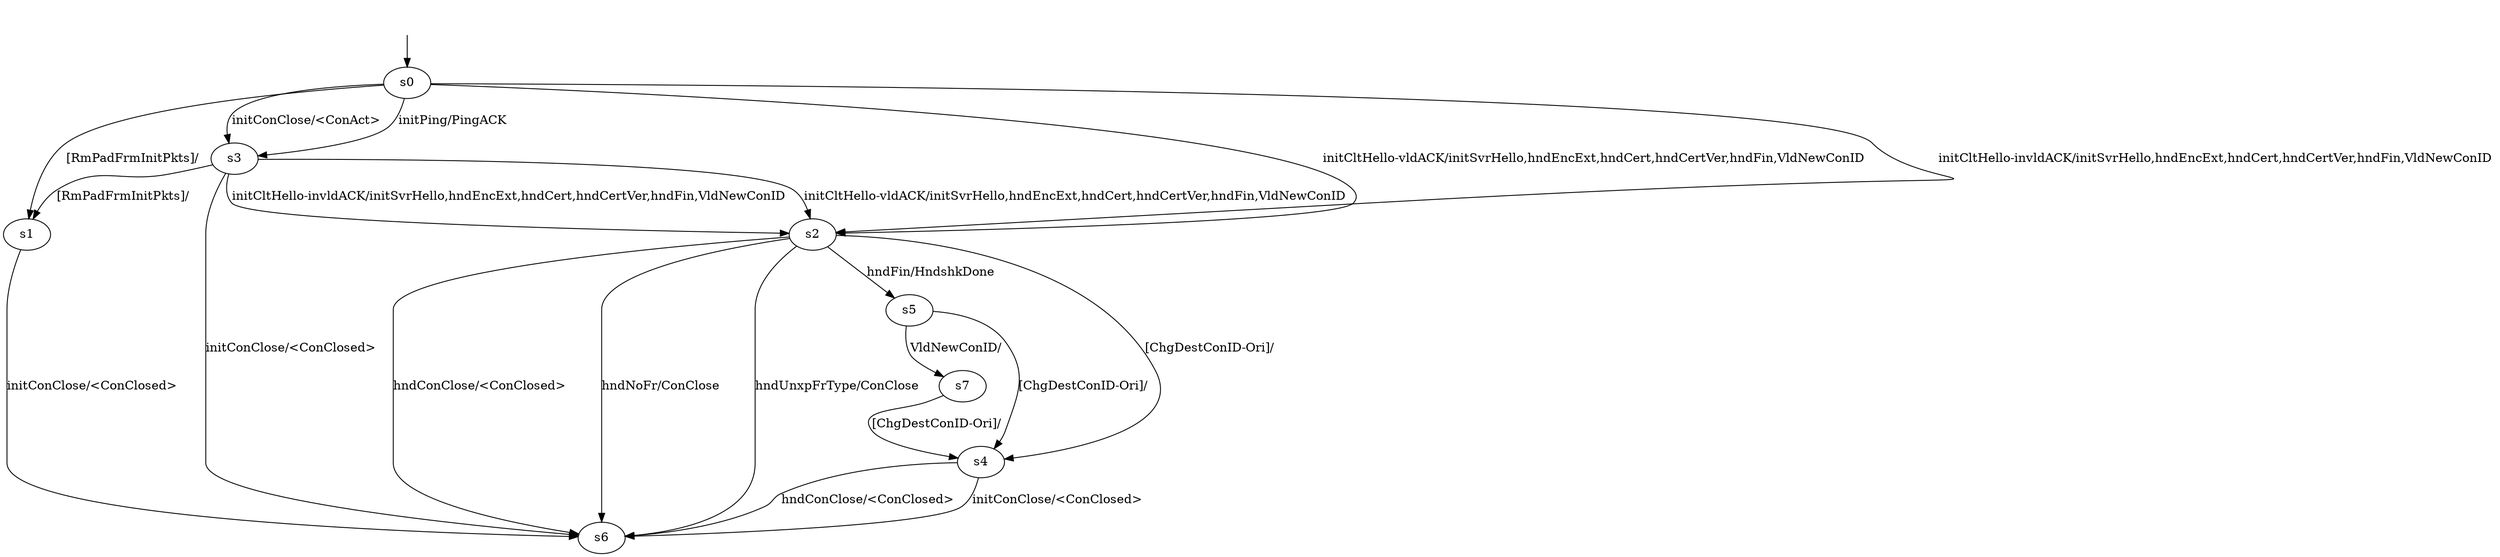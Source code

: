 digraph "../results/picoModels/pico-B-CS-0/learnedModel" {
s0 [label=s0];
s1 [label=s1];
s2 [label=s2];
s3 [label=s3];
s4 [label=s4];
s5 [label=s5];
s6 [label=s6];
s7 [label=s7];
s0 -> s3  [label="initPing/PingACK "];
s0 -> s3  [label="initConClose/<ConAct> "];
s0 -> s2  [label="initCltHello-vldACK/initSvrHello,hndEncExt,hndCert,hndCertVer,hndFin,VldNewConID "];
s0 -> s2  [label="initCltHello-invldACK/initSvrHello,hndEncExt,hndCert,hndCertVer,hndFin,VldNewConID "];
s0 -> s1  [label="[RmPadFrmInitPkts]/ "];
s1 -> s6  [label="initConClose/<ConClosed> "];
s2 -> s5  [label="hndFin/HndshkDone "];
s2 -> s6  [label="hndConClose/<ConClosed> "];
s2 -> s6  [label="hndNoFr/ConClose "];
s2 -> s6  [label="hndUnxpFrType/ConClose "];
s2 -> s4  [label="[ChgDestConID-Ori]/ "];
s3 -> s6  [label="initConClose/<ConClosed> "];
s3 -> s2  [label="initCltHello-vldACK/initSvrHello,hndEncExt,hndCert,hndCertVer,hndFin,VldNewConID "];
s3 -> s2  [label="initCltHello-invldACK/initSvrHello,hndEncExt,hndCert,hndCertVer,hndFin,VldNewConID "];
s3 -> s1  [label="[RmPadFrmInitPkts]/ "];
s4 -> s6  [label="initConClose/<ConClosed> "];
s4 -> s6  [label="hndConClose/<ConClosed> "];
s5 -> s7  [label="VldNewConID/ "];
s5 -> s4  [label="[ChgDestConID-Ori]/ "];
s7 -> s4  [label="[ChgDestConID-Ori]/ "];
__start0 [label="", shape=none];
__start0 -> s0  [label=""];
}
